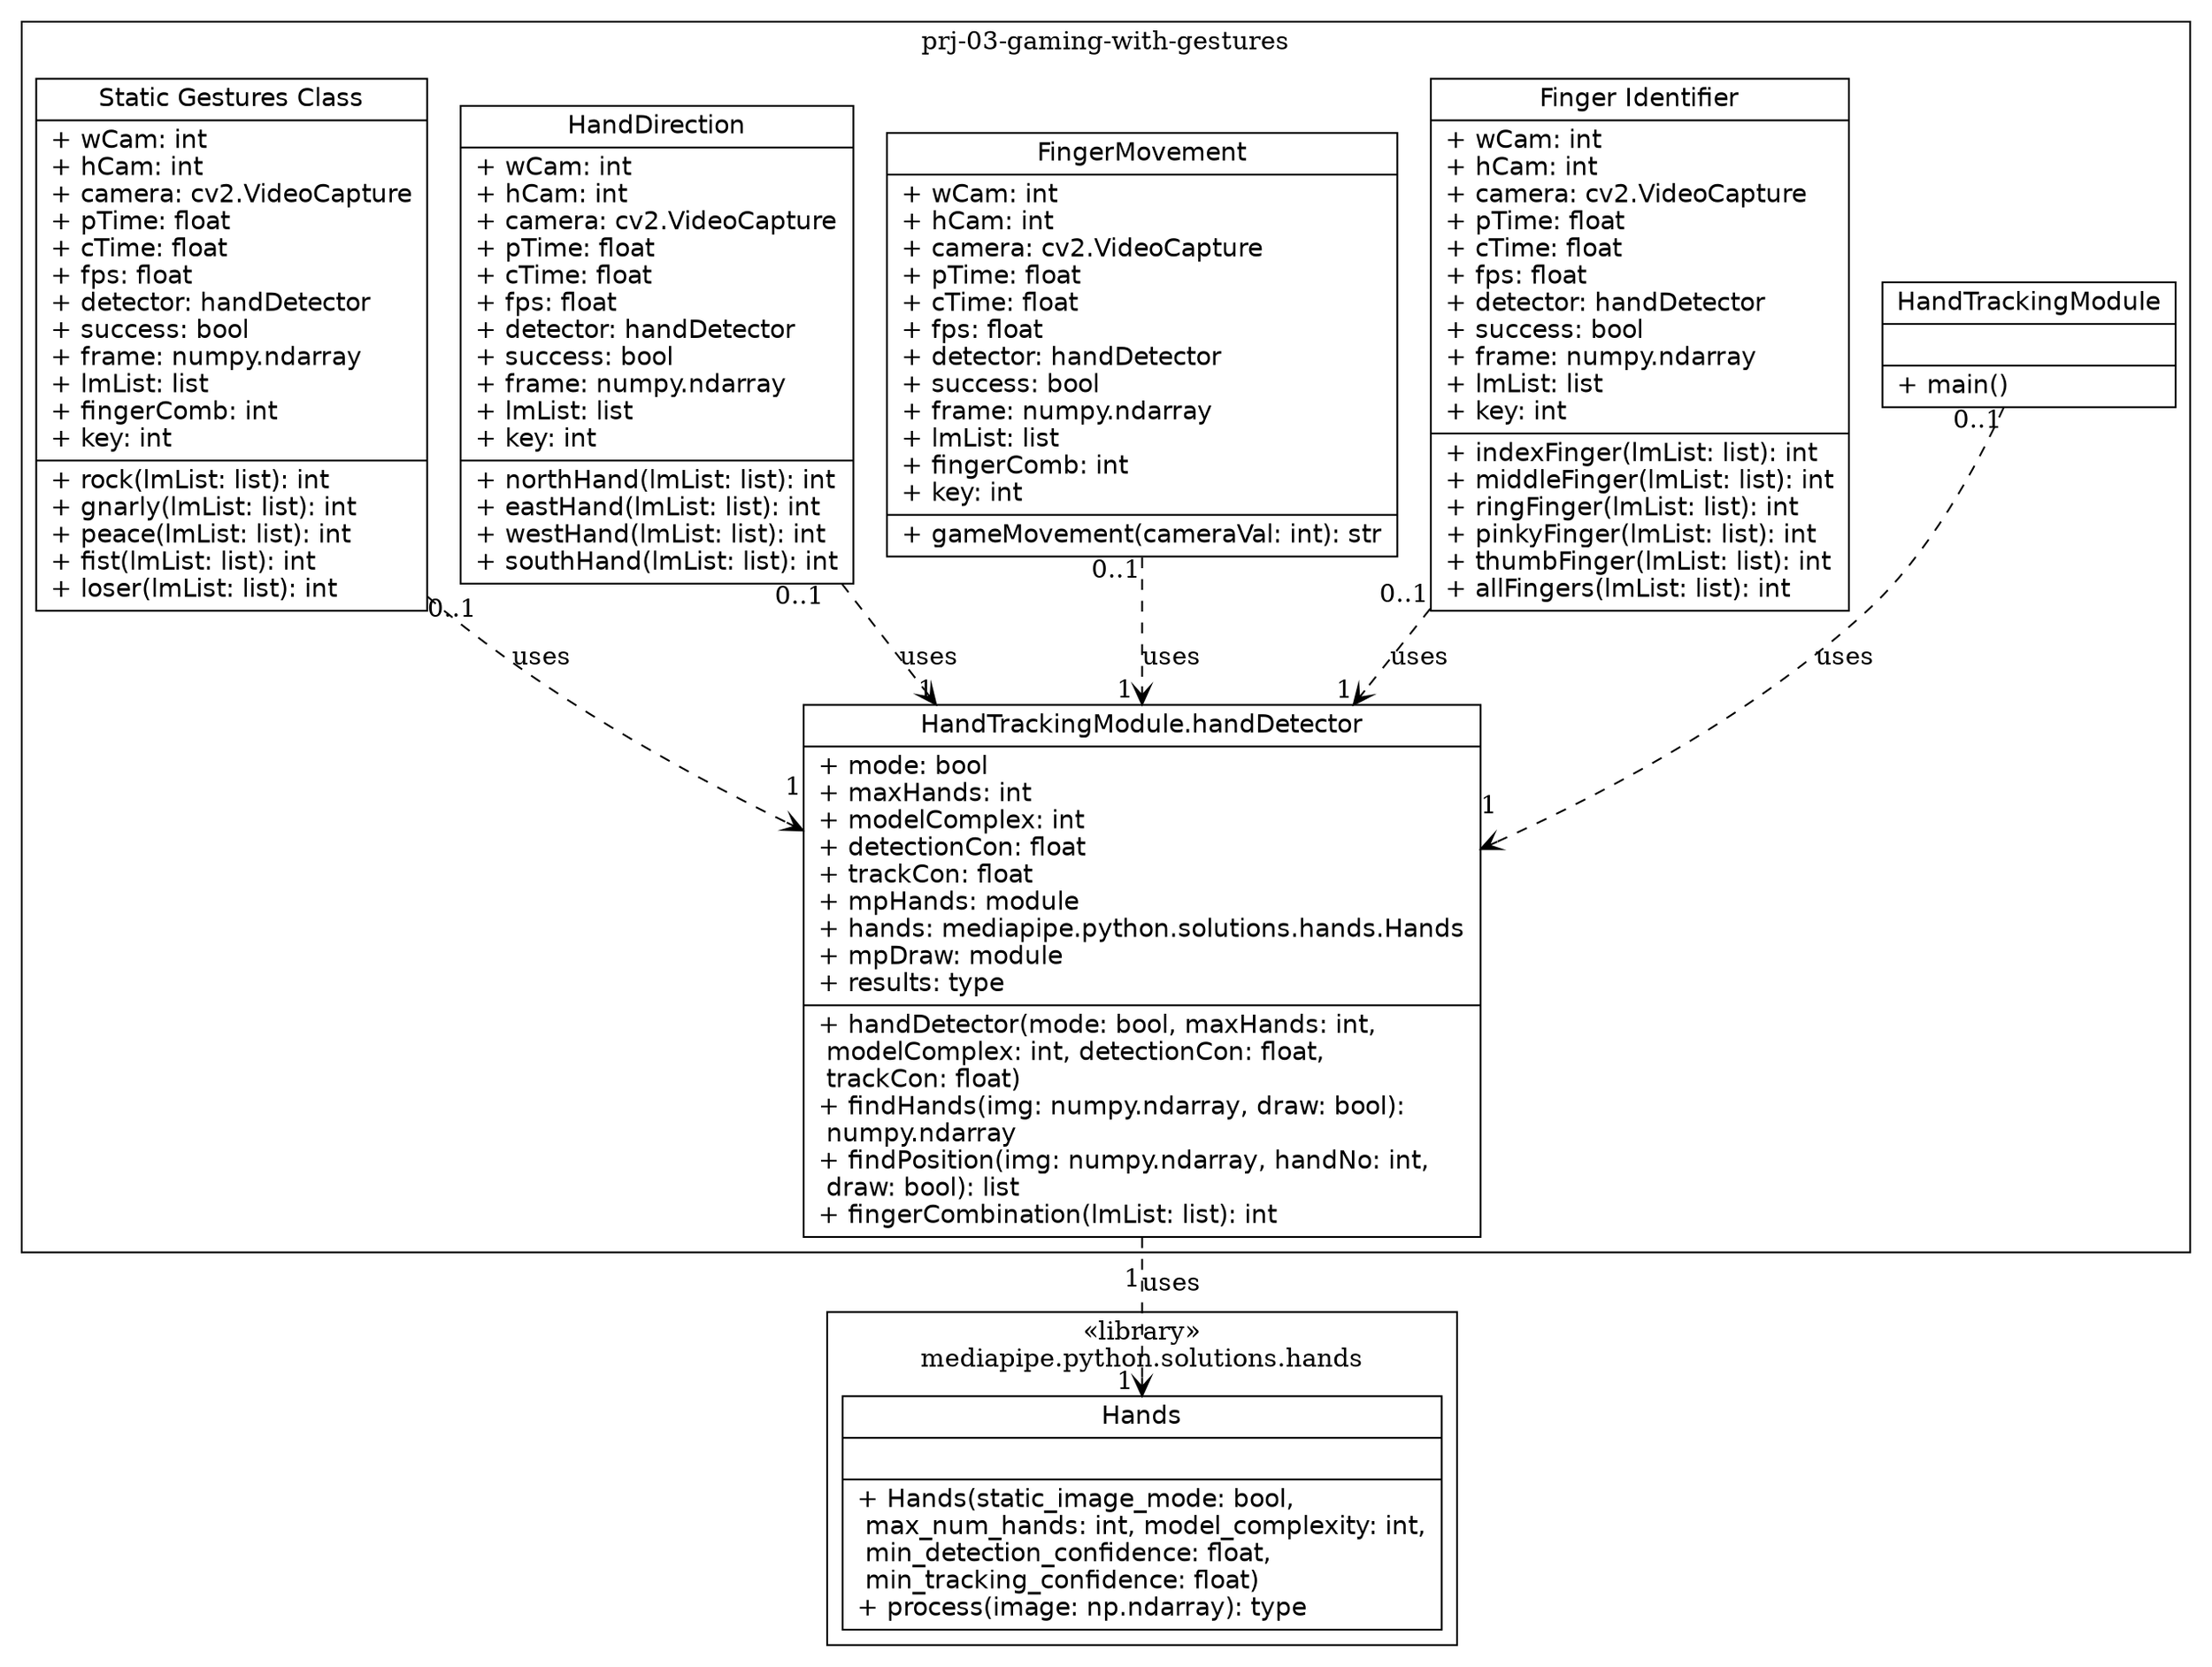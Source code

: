 digraph GamingWithGestures {
    node [
        shape = "record",
        fontname = "Verdana,DejaVu Sans,Bitstream Vera Sans"
    ];

    subgraph cluster_mediapipe_python_solutions_hands
    {
        label = "«library»\nmediapipe.python.solutions.hands";

        Hands [
            label = "{\N||+
                Hands(static_image_mode: bool,\l
                 max_num_hands: int, model_complexity: int,\l
                 min_detection_confidence: float,\l
                 min_tracking_confidence: float)\l+
                process(image: np.ndarray): type\l
            }";
        ];
    };

    subgraph cluster_Prj03
    {
        label = "prj-03-gaming-with-gestures";

        HandTrackingModule [
            label = "{\N||+
                main()\l
            }";
        ];

        handDetector [
            label = "{HandTrackingModule.\N
                |+
                    mode: bool\l+
                    maxHands: int\l+
                    modelComplex: int\l+
                    detectionCon: float\l+
                    trackCon: float\l+
                    mpHands: module\l+
                    hands: mediapipe.python.solutions.hands.Hands\l+
                    mpDraw: module\l+
                    results: type\l
                |+
                    handDetector(mode: bool, maxHands: int,\l
                     modelComplex: int, detectionCon: float,\l
                     trackCon: float)\l+
                    findHands(img: numpy.ndarray, draw: bool):\l
                     numpy.ndarray\l+
                    findPosition(img: numpy.ndarray, handNo: int,\l
                     draw: bool): list\l+
                    fingerCombination(lmList: list): int\l
            }"
        ]

        FingerIdentifier [
            label = "{Finger Identifier
                |+
                    wCam: int\l+
                    hCam: int\l+
                    camera: cv2.VideoCapture\l+
                    pTime: float\l+
                    cTime: float\l+
                    fps: float\l+
                    detector: handDetector\l+
                    success: bool\l+
                    frame: numpy.ndarray\l+
                    lmList: list\l+
                    key: int\l
                |+
                    indexFinger(lmList: list): int\l+
                    middleFinger(lmList: list): int\l+
                    ringFinger(lmList: list): int\l+
                    pinkyFinger(lmList: list): int\l+
                    thumbFinger(lmList: list): int\l+
                    allFingers(lmList: list): int\l
            }"
        ];

        FingerMovement [
            label = "{\N
                |+
                    wCam: int\l+
                    hCam: int\l+
                    camera: cv2.VideoCapture\l+
                    pTime: float\l+
                    cTime: float\l+
                    fps: float\l+
                    detector: handDetector\l+
                    success: bool\l+
                    frame: numpy.ndarray\l+
                    lmList: list\l+
                    fingerComb: int\l+
                    key: int\l
                |+
                    gameMovement(cameraVal: int): str\l
            }"
        ]

        HandDirection [
            label = "{\N
                |+
                    wCam: int\l+
                    hCam: int\l+
                    camera: cv2.VideoCapture\l+
                    pTime: float\l+
                    cTime: float\l+
                    fps: float\l+
                    detector: handDetector\l+
                    success: bool\l+
                    frame: numpy.ndarray\l+
                    lmList: list\l+
                    key: int\l
                |+
                    northHand(lmList: list): int\l+
                    eastHand(lmList: list): int\l+
                    westHand(lmList: list): int\l+
                    southHand(lmList: list): int\l
            }"
        ];

        StaticGesturesClass [
            label = "{Static Gestures Class
                |+
                    wCam: int\l+
                    hCam: int\l+
                    camera: cv2.VideoCapture\l+
                    pTime: float\l+
                    cTime: float\l+
                    fps: float\l+
                    detector: handDetector\l+
                    success: bool\l+
                    frame: numpy.ndarray\l+
                    lmList: list\l+
                    fingerComb: int\l+
                    key: int\l
                |+
                    rock(lmList: list): int\l+
                    gnarly(lmList: list): int\l+
                    peace(lmList: list): int\l+
                    fist(lmList: list): int\l+
                    loser(lmList: list): int\l
            }"
        ];

    };

    handDetector -> Hands [
        style="dashed", label="uses",
        taillabel="\n1",
        arrowhead="vee", headlabel="1 "
    ]

    HandTrackingModule -> handDetector [
        style="dashed", label="uses",
        taillabel="0..1",
        arrowhead="vee", headlabel="1\n\n"
    ];
    FingerIdentifier -> handDetector [
        style="dashed", label="uses",
        taillabel="0..1",
        arrowhead="vee", headlabel="   1"
    ];
    FingerMovement -> handDetector [
        style="dashed", label="uses",
        taillabel="0..1",
        arrowhead="vee", headlabel="1 "
    ];
    HandDirection -> handDetector [
        style="dashed", label="uses",
        taillabel="0..1  ",
        arrowhead="vee", headlabel="1\n"
    ];
    StaticGesturesClass -> handDetector [
        style="dashed", label="uses",
        taillabel="0..1   ",
        arrowhead="vee", headlabel="1\n\n"
    ];

}
